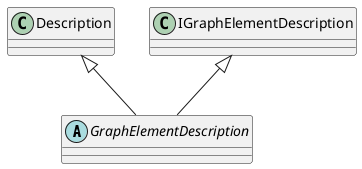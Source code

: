 @startuml
abstract class GraphElementDescription {
}
Description <|-- GraphElementDescription
IGraphElementDescription <|-- GraphElementDescription
@enduml
